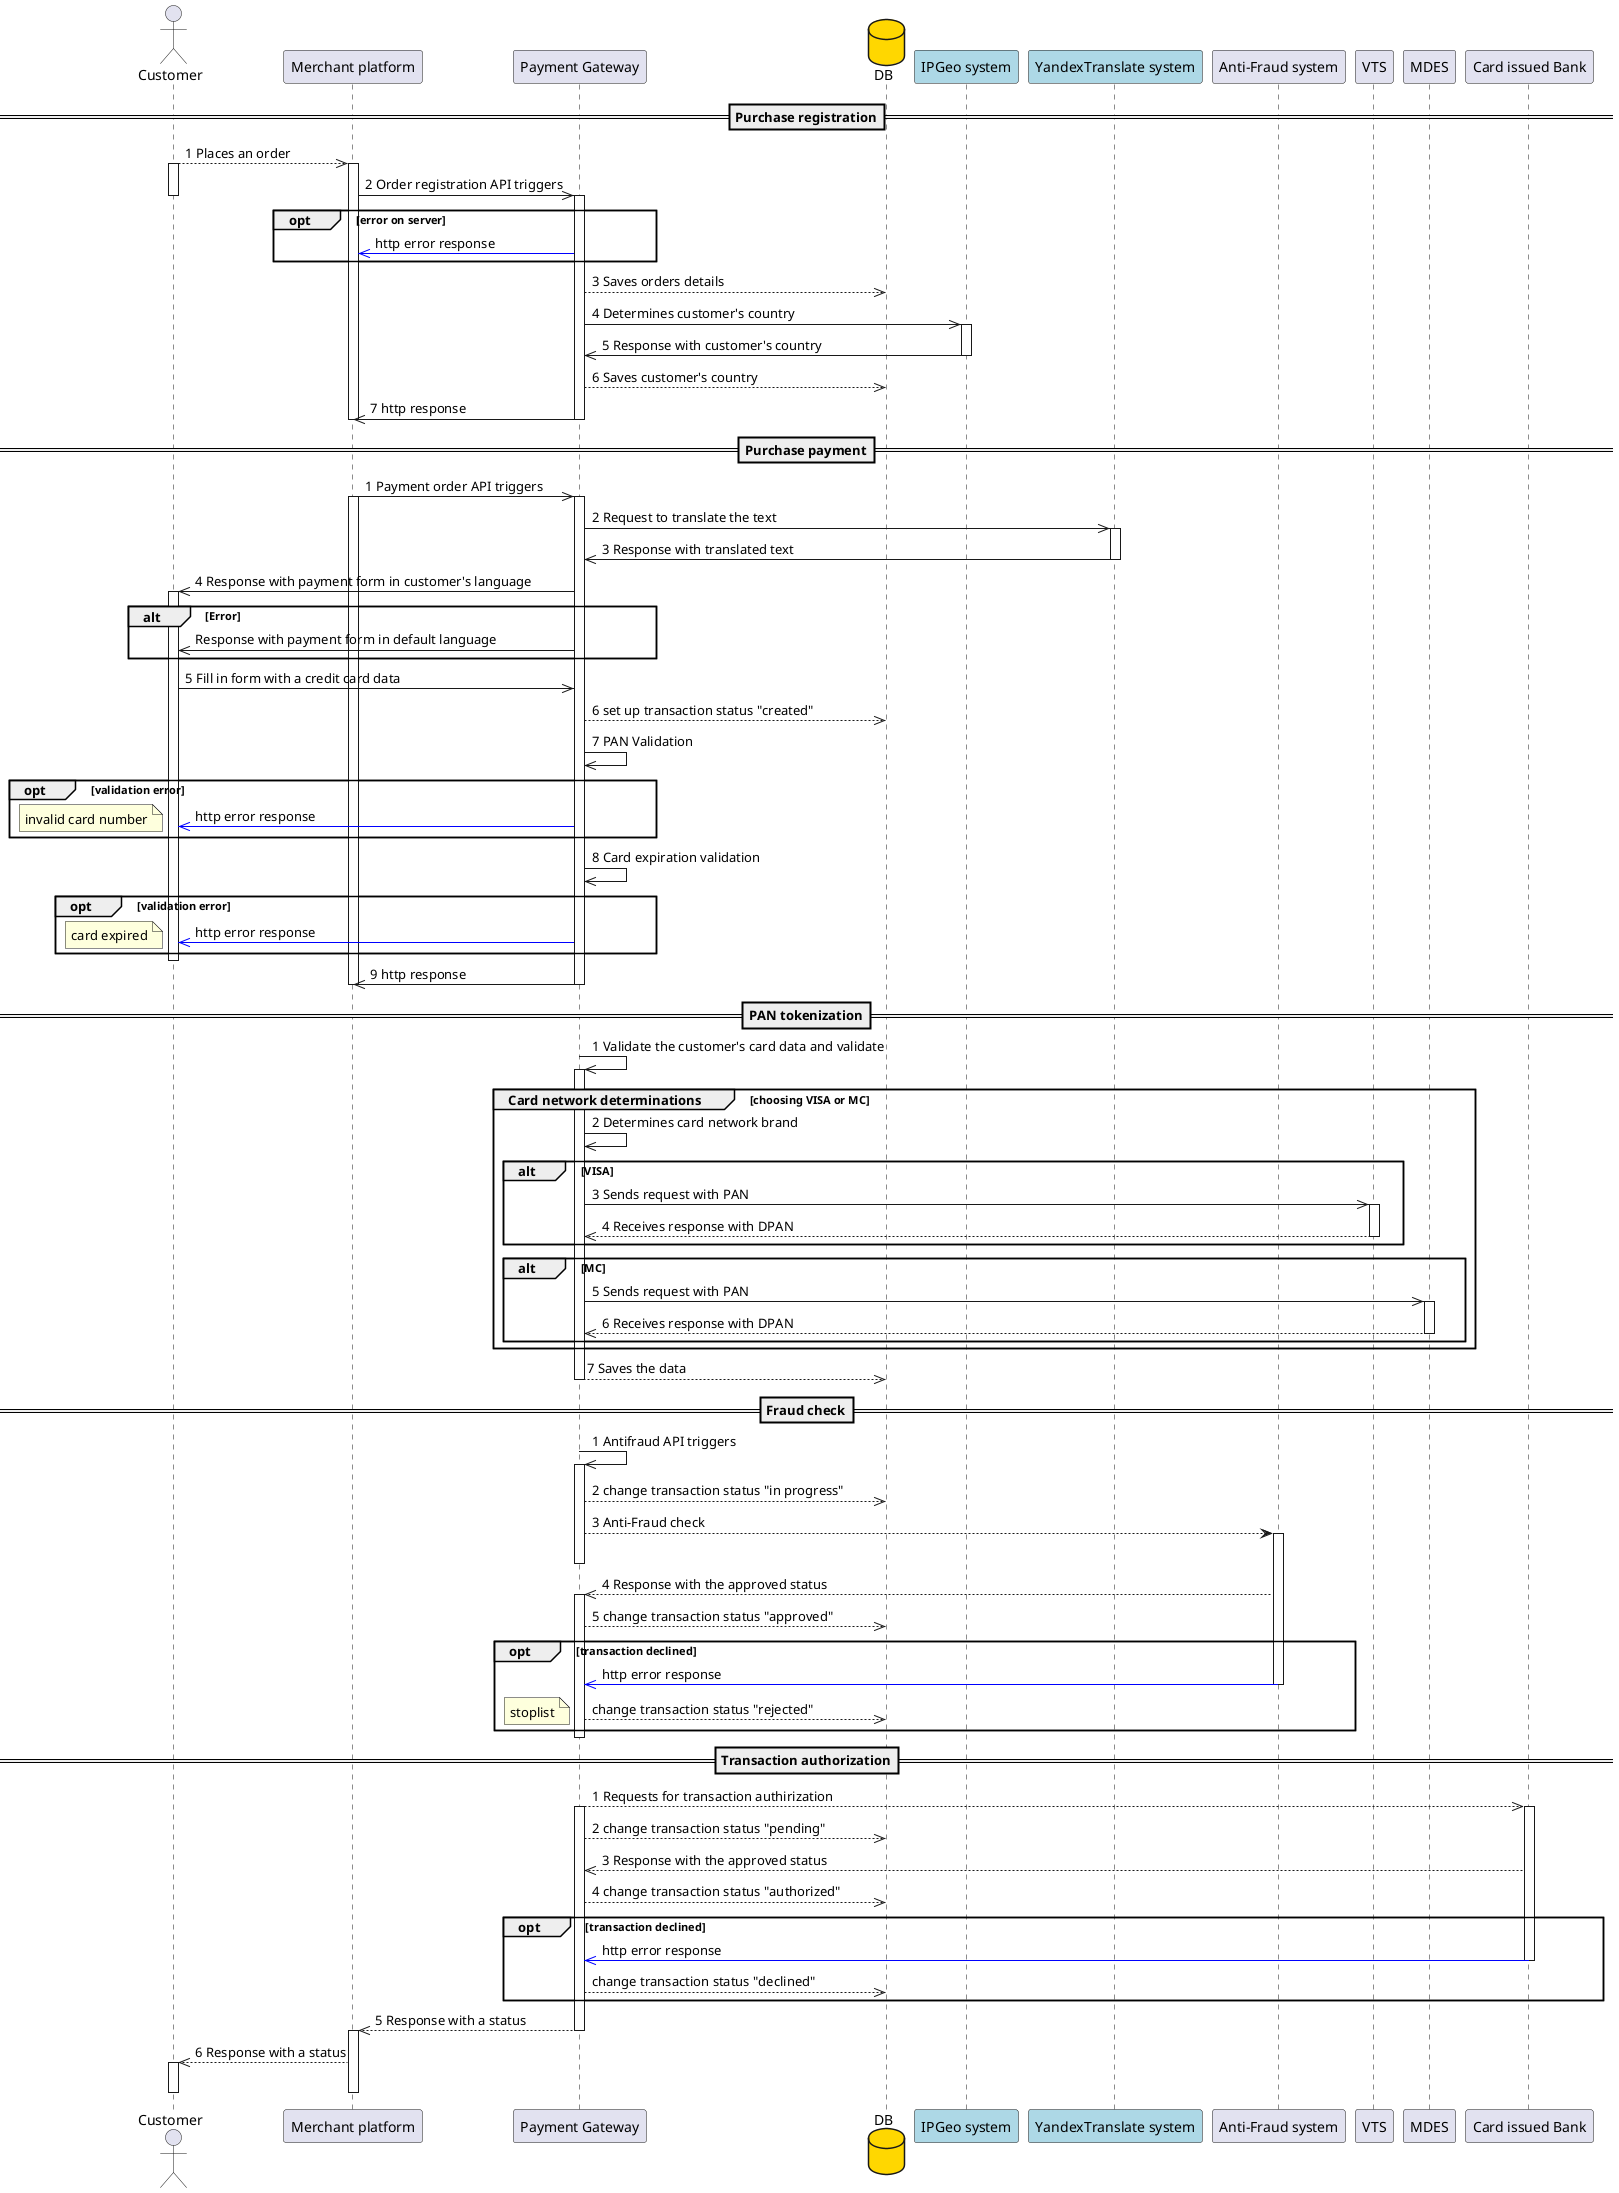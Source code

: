 @startuml

actor "Customer" as A
participant "Merchant platform" as B
participant "Payment Gateway" as C
database DB  #gold
participant "IPGeo system" as D #lightblue
participant "YandexTranslate system" as II #lightblue
participant "Anti-Fraud system" as E
participant "VTS" as F
participant "MDES" as G
participant "Card issued Bank" as H


==Purchase registration==
"A" -->> "B": 1 Places an order
Activate A
Activate B
"B" ->> "C": 2 Order registration API triggers
Deactivate A
Activate C
opt error on server
"B" <<-[#blue] "C": http error response
end

"DB" <<-- "C": 3 Saves orders details
"C" ->> "D": 4 Determines customer's country
Activate D
"C" <<- "D": 5 Response with customer's country
Deactivate D
"DB" <<-- "C": 6 Saves customer's country
"B" <<- "C": 7 http response
Deactivate C
Deactivate B


==Purchase payment==
"B" ->> "C": 1 Payment order API triggers
Activate B
Activate C

"C" ->> "II": 2 Request to translate the text
Activate II
"C" <<- "II": 3 Response with translated text
Deactivate II

"A" <<- "C": 4 Response with payment form in customer's language
Activate A
alt Error
"A" <<- "C": Response with payment form in default language
end

"A" ->> "C": 5 Fill in form with a credit card data
"C" -->> DB: 6 set up transaction status "created"

"C" ->> "C": 7 PAN Validation
opt validation error
"A" <<-[#blue] "C": http error response
note left: invalid card number
end

"C" ->> "C": 8 Card expiration validation
opt validation error
"A" <<-[#blue] "C": http error response
note left: card expired
end
Deactivate A
"B" <<- "C": 9 http response
Deactivate B
Deactivate C

==PAN tokenization==

"C" ->> "C": 1 Validate the customer's card data and validate
Activate C
group Card network determinations [choosing VISA or MC]
"C" ->> "C": 2 Determines card network brand
alt VISA
"C" ->> "F":  3 Sends request with PAN
Activate F
"C" <<-- "F":  4 Receives response with DPAN
Deactivate F
end
alt MC
"C" ->> "G":  5 Sends request with PAN
Activate G
"C" <<-- "G":  6 Receives response with DPAN
Deactivate G
end
end
"C" -->> DB: 7 Saves the data
Deactivate C
Deactivate B


==Fraud check==

"C" ->> "C": 1 Antifraud API triggers
Activate C
"C" -->> DB: 2 change transaction status "in progress"

"C" --> "E": 3 Anti-Fraud check
Activate E
Deactivate C

"C" <<-- "E": 4 Response with the approved status
Activate C
"C" -->> DB: 5 change transaction status "approved"
opt transaction declined
"C" <<-[#blue] "E": http error response
Deactivate E
"C" -->> DB: change transaction status "rejected"
note left: stoplist
end

Deactivate C
Deactivate A

==Transaction authorization==
"C" -->> "H": 1 Requests for transaction authirization
Activate C
Activate H
"C" -->> DB: 2 change transaction status "pending"

"C" <<-- "H": 3 Response with the approved status
"C" -->> DB: 4 change transaction status "authorized"
opt transaction declined
"C" <<-[#blue] "H": http error response
Deactivate H
"C" -->> DB: change transaction status "declined"
end
"B" <<-- "C": 5 Response with a status
Deactivate C
Activate B
"A" <<-- "B": 6 Response with a status
Activate A
Deactivate B
Deactivate A



@enduml

